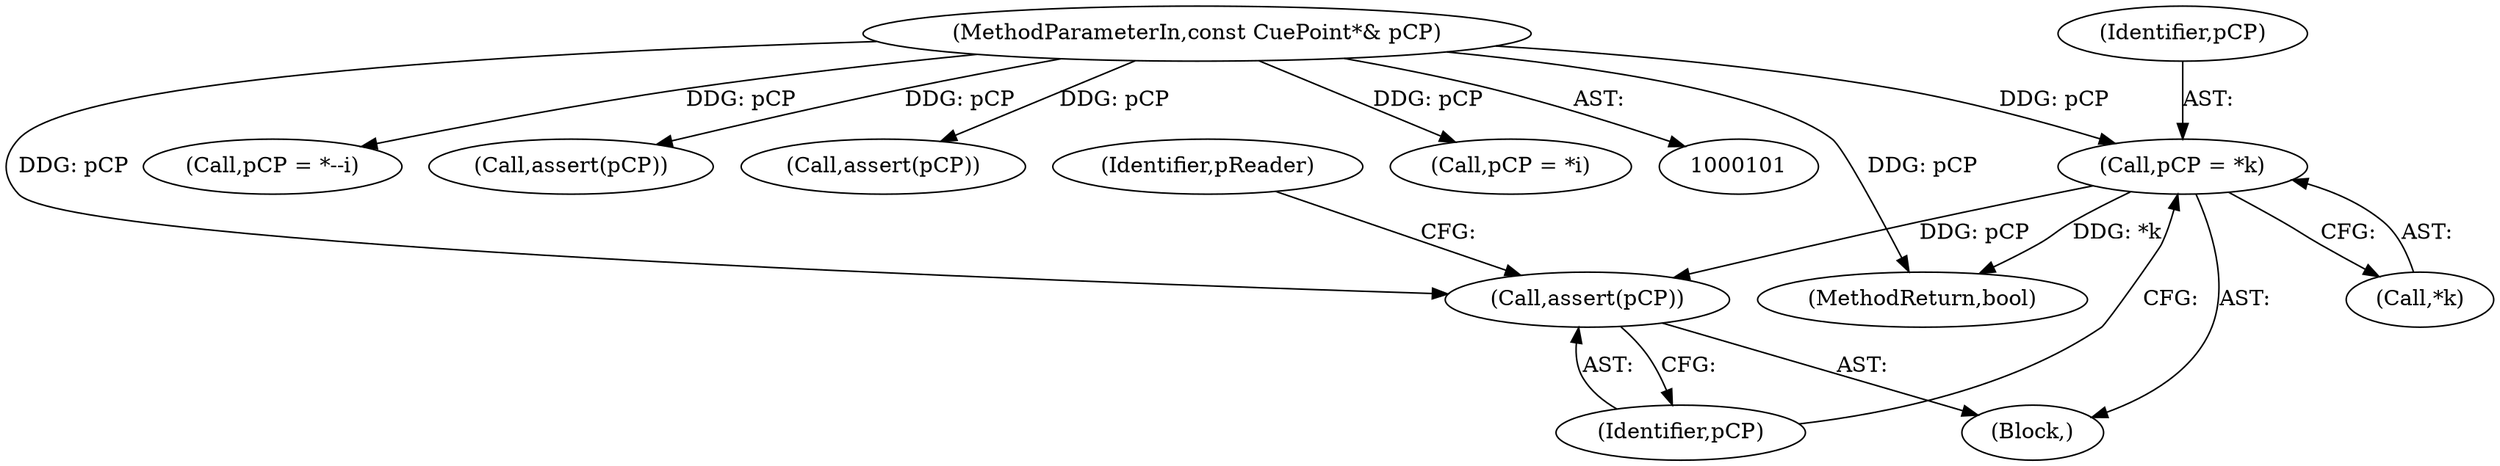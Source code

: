 digraph "0_Android_04839626ed859623901ebd3a5fd483982186b59d_39@pointer" {
"1000181" [label="(Call,pCP = *k)"];
"1000104" [label="(MethodParameterIn,const CuePoint*& pCP)"];
"1000185" [label="(Call,assert(pCP))"];
"1000183" [label="(Call,*k)"];
"1000167" [label="(Block,)"];
"1000181" [label="(Call,pCP = *k)"];
"1000182" [label="(Identifier,pCP)"];
"1000235" [label="(MethodReturn,bool)"];
"1000223" [label="(Call,pCP = *--i)"];
"1000228" [label="(Call,assert(pCP))"];
"1000186" [label="(Identifier,pCP)"];
"1000104" [label="(MethodParameterIn,const CuePoint*& pCP)"];
"1000185" [label="(Call,assert(pCP))"];
"1000142" [label="(Call,assert(pCP))"];
"1000138" [label="(Call,pCP = *i)"];
"1000188" [label="(Identifier,pReader)"];
"1000181" -> "1000167"  [label="AST: "];
"1000181" -> "1000183"  [label="CFG: "];
"1000182" -> "1000181"  [label="AST: "];
"1000183" -> "1000181"  [label="AST: "];
"1000186" -> "1000181"  [label="CFG: "];
"1000181" -> "1000235"  [label="DDG: *k"];
"1000104" -> "1000181"  [label="DDG: pCP"];
"1000181" -> "1000185"  [label="DDG: pCP"];
"1000104" -> "1000101"  [label="AST: "];
"1000104" -> "1000235"  [label="DDG: pCP"];
"1000104" -> "1000138"  [label="DDG: pCP"];
"1000104" -> "1000142"  [label="DDG: pCP"];
"1000104" -> "1000185"  [label="DDG: pCP"];
"1000104" -> "1000223"  [label="DDG: pCP"];
"1000104" -> "1000228"  [label="DDG: pCP"];
"1000185" -> "1000167"  [label="AST: "];
"1000185" -> "1000186"  [label="CFG: "];
"1000186" -> "1000185"  [label="AST: "];
"1000188" -> "1000185"  [label="CFG: "];
}
